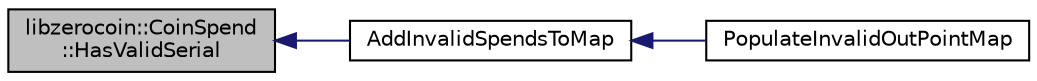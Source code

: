 digraph "libzerocoin::CoinSpend::HasValidSerial"
{
  edge [fontname="Helvetica",fontsize="10",labelfontname="Helvetica",labelfontsize="10"];
  node [fontname="Helvetica",fontsize="10",shape=record];
  rankdir="LR";
  Node43 [label="libzerocoin::CoinSpend\l::HasValidSerial",height=0.2,width=0.4,color="black", fillcolor="grey75", style="filled", fontcolor="black"];
  Node43 -> Node44 [dir="back",color="midnightblue",fontsize="10",style="solid",fontname="Helvetica"];
  Node44 [label="AddInvalidSpendsToMap",height=0.2,width=0.4,color="black", fillcolor="white", style="filled",URL="$main_8cpp.html#a0fd4db861b95e570b19439b08c95a2de"];
  Node44 -> Node45 [dir="back",color="midnightblue",fontsize="10",style="solid",fontname="Helvetica"];
  Node45 [label="PopulateInvalidOutPointMap",height=0.2,width=0.4,color="black", fillcolor="white", style="filled",URL="$main_8h.html#ae7d38ec9b36061a4216d318d34dde6e2"];
}
